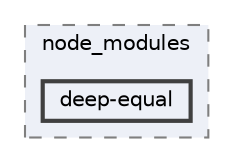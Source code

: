 digraph "pkiclassroomrescheduler/src/main/frontend/node_modules/deep-equal"
{
 // LATEX_PDF_SIZE
  bgcolor="transparent";
  edge [fontname=Helvetica,fontsize=10,labelfontname=Helvetica,labelfontsize=10];
  node [fontname=Helvetica,fontsize=10,shape=box,height=0.2,width=0.4];
  compound=true
  subgraph clusterdir_72953eda66ccb3a2722c28e1c3e6c23b {
    graph [ bgcolor="#edf0f7", pencolor="grey50", label="node_modules", fontname=Helvetica,fontsize=10 style="filled,dashed", URL="dir_72953eda66ccb3a2722c28e1c3e6c23b.html",tooltip=""]
  dir_8d4a1c879e2caeac8fcbb11b4716450f [label="deep-equal", fillcolor="#edf0f7", color="grey25", style="filled,bold", URL="dir_8d4a1c879e2caeac8fcbb11b4716450f.html",tooltip=""];
  }
}

